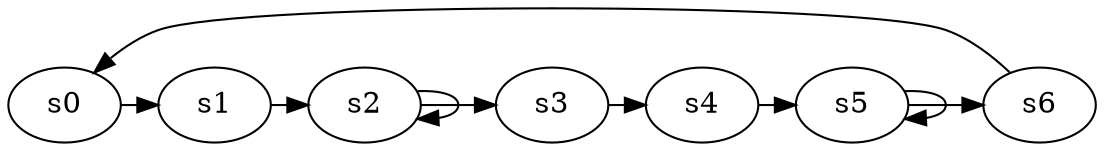 digraph game_0525_cycle_7 {
    s0 [name="s0", player=0];
    s1 [name="s1", player=1, target=1];
    s2 [name="s2", player=0, target=1];
    s3 [name="s3", player=1];
    s4 [name="s4", player=1];
    s5 [name="s5", player=1, target=1];
    s6 [name="s6", player=0];

    s0 -> s1 [constraint="time % 5 == 3 || time % 5 == 4"];
    s1 -> s2 [constraint="time == 5 || time == 11 || time == 12 || time == 14 || time == 19 || time == 22"];
    s2 -> s3 [constraint="time % 3 == 0 && !(time % 5 == 0)"];
    s3 -> s4 [constraint="time == 0 || time == 6 || time == 7 || time == 16 || time == 17"];
    s4 -> s5 [constraint="time == 6 || time == 7 || time == 14 || time == 22"];
    s5 -> s6 [constraint="time == 3 || time == 11"];
    s6 -> s0 [constraint="time % 3 == 0"];
    s2 -> s2 [constraint="time % 3 == 0"];
    s5 -> s5 [constraint="time % 2 == 0"];
}
